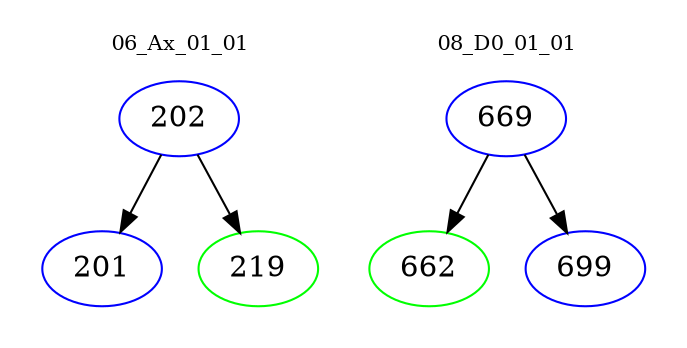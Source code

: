 digraph{
subgraph cluster_0 {
color = white
label = "06_Ax_01_01";
fontsize=10;
T0_202 [label="202", color="blue"]
T0_202 -> T0_201 [color="black"]
T0_201 [label="201", color="blue"]
T0_202 -> T0_219 [color="black"]
T0_219 [label="219", color="green"]
}
subgraph cluster_1 {
color = white
label = "08_D0_01_01";
fontsize=10;
T1_669 [label="669", color="blue"]
T1_669 -> T1_662 [color="black"]
T1_662 [label="662", color="green"]
T1_669 -> T1_699 [color="black"]
T1_699 [label="699", color="blue"]
}
}
